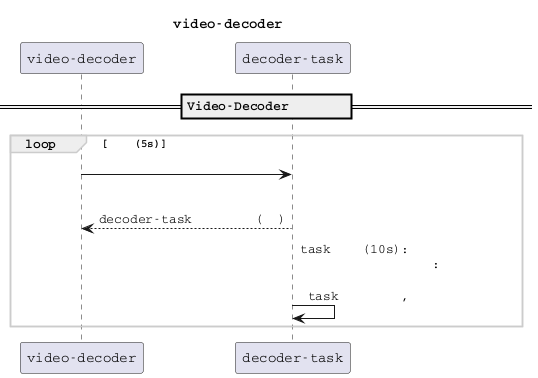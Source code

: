 @startuml
skinparam defaultFontName Courier
skinparam shadowing false
skinparam noteBackgroundColor #eee
skinparam noteBorderColor transparent
skinparam sequenceGroupBorderColor #ccc
skinparam sequenceReferenceBorderColor #ccc

title video-decoder解码任务异常时序图

participant "video-decoder"       as VD
participant "decoder-task"        as DT

==Video-Decoder模块服务初始化==

loop 心跳上报(5s)
 VD -> DT:心跳上报运行中的解码任务
 |||
 return decoder-task中运行的解码服务(帧率)

 DT -> DT:task轮询任务(10s):数据库中所有分析中的任务 \n 所有分析任务对心跳上报任务做差集: \n 差集即发生异常的服务器未能正常上报心跳的任务 \n task自动终止差集任务,等待下一次重试

end loop


@enduml